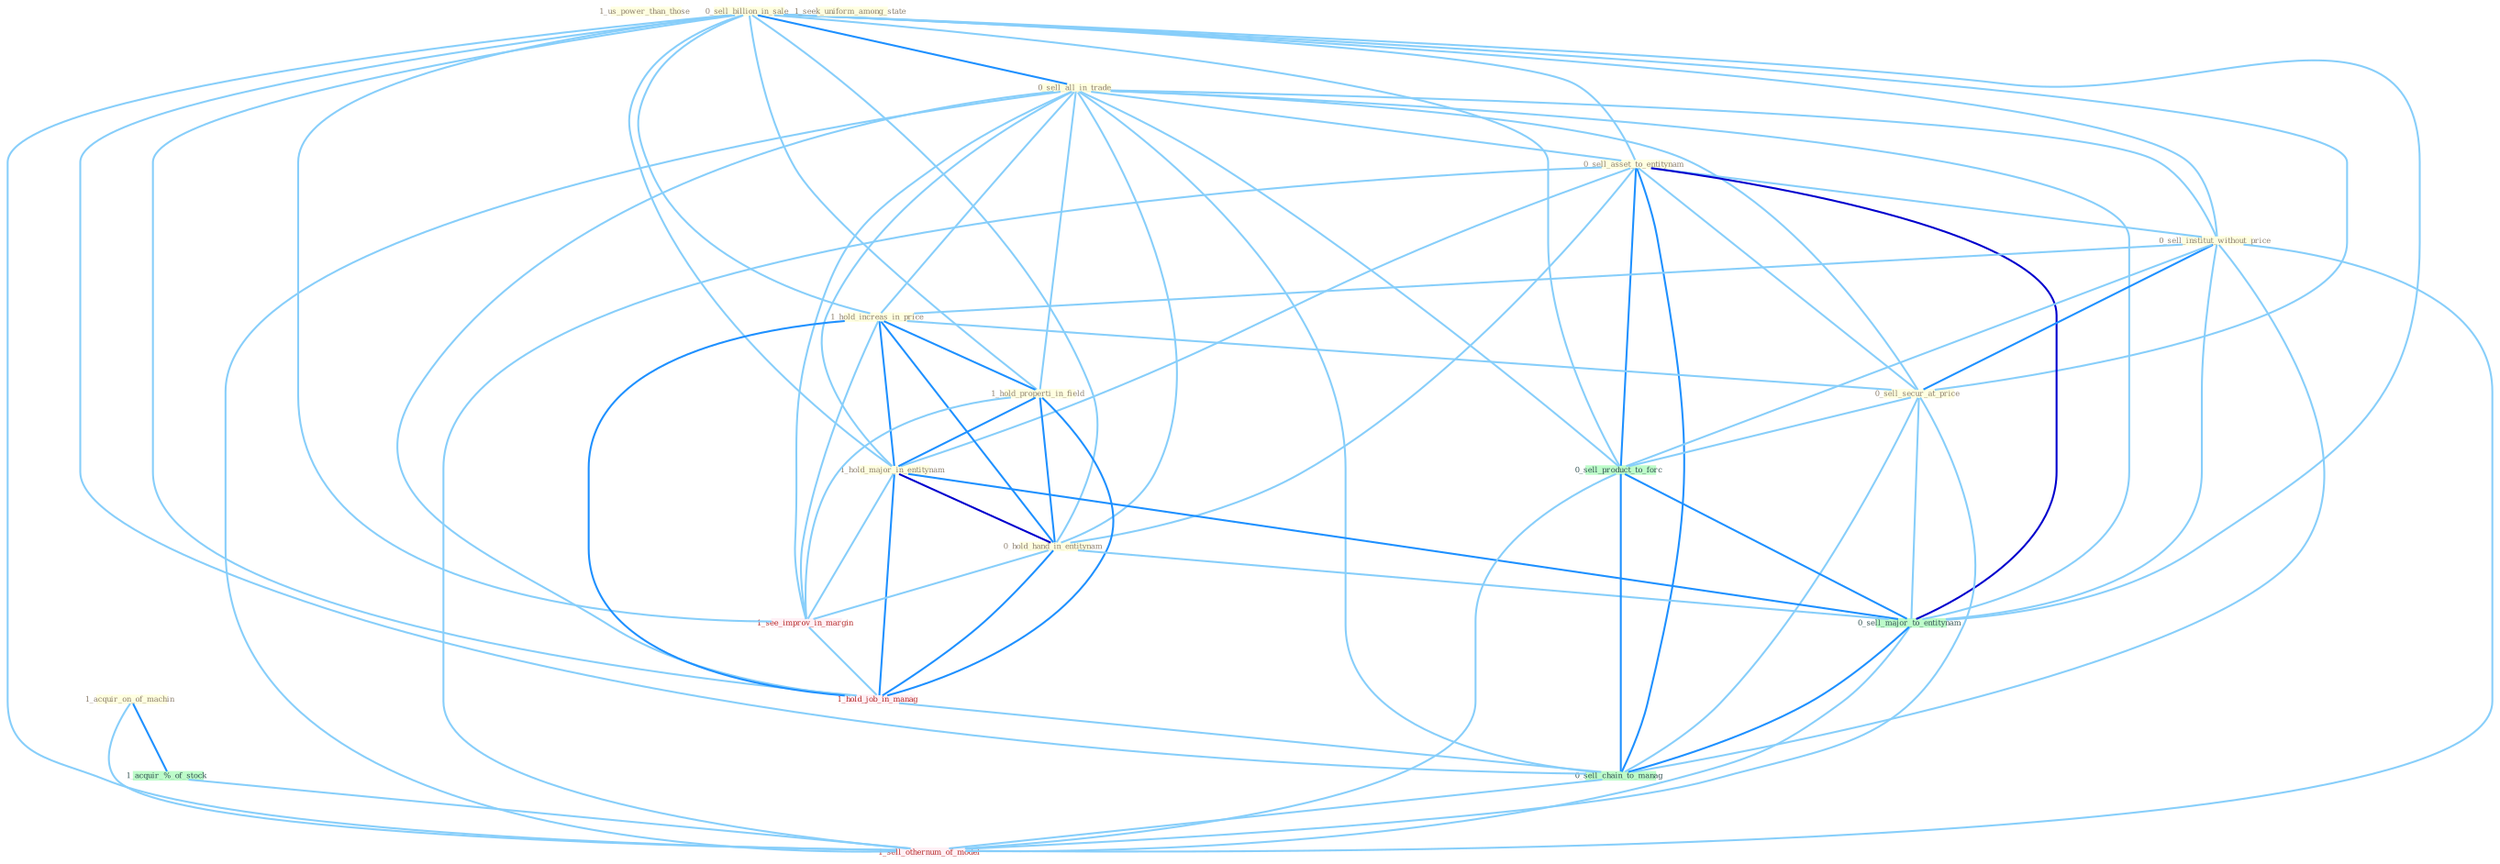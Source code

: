 Graph G{ 
    node
    [shape=polygon,style=filled,width=.5,height=.06,color="#BDFCC9",fixedsize=true,fontsize=4,
    fontcolor="#2f4f4f"];
    {node
    [color="#ffffe0", fontcolor="#8b7d6b"] "1_us_power_than_those " "0_sell_billion_in_sale " "0_sell_all_in_trade " "0_sell_asset_to_entitynam " "0_sell_institut_without_price " "1_acquir_on_of_machin " "1_hold_increas_in_price " "0_sell_secur_at_price " "1_seek_uniform_among_state " "1_hold_properti_in_field " "1_hold_major_in_entitynam " "0_hold_hand_in_entitynam "}
{node [color="#fff0f5", fontcolor="#b22222"] "1_see_improv_in_margin " "1_hold_job_in_manag " "1_sell_othernum_of_model "}
edge [color="#B0E2FF"];

	"0_sell_billion_in_sale " -- "0_sell_all_in_trade " [w="2", color="#1e90ff" , len=0.8];
	"0_sell_billion_in_sale " -- "0_sell_asset_to_entitynam " [w="1", color="#87cefa" ];
	"0_sell_billion_in_sale " -- "0_sell_institut_without_price " [w="1", color="#87cefa" ];
	"0_sell_billion_in_sale " -- "1_hold_increas_in_price " [w="1", color="#87cefa" ];
	"0_sell_billion_in_sale " -- "0_sell_secur_at_price " [w="1", color="#87cefa" ];
	"0_sell_billion_in_sale " -- "1_hold_properti_in_field " [w="1", color="#87cefa" ];
	"0_sell_billion_in_sale " -- "1_hold_major_in_entitynam " [w="1", color="#87cefa" ];
	"0_sell_billion_in_sale " -- "0_hold_hand_in_entitynam " [w="1", color="#87cefa" ];
	"0_sell_billion_in_sale " -- "1_see_improv_in_margin " [w="1", color="#87cefa" ];
	"0_sell_billion_in_sale " -- "1_hold_job_in_manag " [w="1", color="#87cefa" ];
	"0_sell_billion_in_sale " -- "0_sell_product_to_forc " [w="1", color="#87cefa" ];
	"0_sell_billion_in_sale " -- "0_sell_major_to_entitynam " [w="1", color="#87cefa" ];
	"0_sell_billion_in_sale " -- "0_sell_chain_to_manag " [w="1", color="#87cefa" ];
	"0_sell_billion_in_sale " -- "1_sell_othernum_of_model " [w="1", color="#87cefa" ];
	"0_sell_all_in_trade " -- "0_sell_asset_to_entitynam " [w="1", color="#87cefa" ];
	"0_sell_all_in_trade " -- "0_sell_institut_without_price " [w="1", color="#87cefa" ];
	"0_sell_all_in_trade " -- "1_hold_increas_in_price " [w="1", color="#87cefa" ];
	"0_sell_all_in_trade " -- "0_sell_secur_at_price " [w="1", color="#87cefa" ];
	"0_sell_all_in_trade " -- "1_hold_properti_in_field " [w="1", color="#87cefa" ];
	"0_sell_all_in_trade " -- "1_hold_major_in_entitynam " [w="1", color="#87cefa" ];
	"0_sell_all_in_trade " -- "0_hold_hand_in_entitynam " [w="1", color="#87cefa" ];
	"0_sell_all_in_trade " -- "1_see_improv_in_margin " [w="1", color="#87cefa" ];
	"0_sell_all_in_trade " -- "1_hold_job_in_manag " [w="1", color="#87cefa" ];
	"0_sell_all_in_trade " -- "0_sell_product_to_forc " [w="1", color="#87cefa" ];
	"0_sell_all_in_trade " -- "0_sell_major_to_entitynam " [w="1", color="#87cefa" ];
	"0_sell_all_in_trade " -- "0_sell_chain_to_manag " [w="1", color="#87cefa" ];
	"0_sell_all_in_trade " -- "1_sell_othernum_of_model " [w="1", color="#87cefa" ];
	"0_sell_asset_to_entitynam " -- "0_sell_institut_without_price " [w="1", color="#87cefa" ];
	"0_sell_asset_to_entitynam " -- "0_sell_secur_at_price " [w="1", color="#87cefa" ];
	"0_sell_asset_to_entitynam " -- "1_hold_major_in_entitynam " [w="1", color="#87cefa" ];
	"0_sell_asset_to_entitynam " -- "0_hold_hand_in_entitynam " [w="1", color="#87cefa" ];
	"0_sell_asset_to_entitynam " -- "0_sell_product_to_forc " [w="2", color="#1e90ff" , len=0.8];
	"0_sell_asset_to_entitynam " -- "0_sell_major_to_entitynam " [w="3", color="#0000cd" , len=0.6];
	"0_sell_asset_to_entitynam " -- "0_sell_chain_to_manag " [w="2", color="#1e90ff" , len=0.8];
	"0_sell_asset_to_entitynam " -- "1_sell_othernum_of_model " [w="1", color="#87cefa" ];
	"0_sell_institut_without_price " -- "1_hold_increas_in_price " [w="1", color="#87cefa" ];
	"0_sell_institut_without_price " -- "0_sell_secur_at_price " [w="2", color="#1e90ff" , len=0.8];
	"0_sell_institut_without_price " -- "0_sell_product_to_forc " [w="1", color="#87cefa" ];
	"0_sell_institut_without_price " -- "0_sell_major_to_entitynam " [w="1", color="#87cefa" ];
	"0_sell_institut_without_price " -- "0_sell_chain_to_manag " [w="1", color="#87cefa" ];
	"0_sell_institut_without_price " -- "1_sell_othernum_of_model " [w="1", color="#87cefa" ];
	"1_acquir_on_of_machin " -- "1_acquir_%_of_stock " [w="2", color="#1e90ff" , len=0.8];
	"1_acquir_on_of_machin " -- "1_sell_othernum_of_model " [w="1", color="#87cefa" ];
	"1_hold_increas_in_price " -- "0_sell_secur_at_price " [w="1", color="#87cefa" ];
	"1_hold_increas_in_price " -- "1_hold_properti_in_field " [w="2", color="#1e90ff" , len=0.8];
	"1_hold_increas_in_price " -- "1_hold_major_in_entitynam " [w="2", color="#1e90ff" , len=0.8];
	"1_hold_increas_in_price " -- "0_hold_hand_in_entitynam " [w="2", color="#1e90ff" , len=0.8];
	"1_hold_increas_in_price " -- "1_see_improv_in_margin " [w="1", color="#87cefa" ];
	"1_hold_increas_in_price " -- "1_hold_job_in_manag " [w="2", color="#1e90ff" , len=0.8];
	"0_sell_secur_at_price " -- "0_sell_product_to_forc " [w="1", color="#87cefa" ];
	"0_sell_secur_at_price " -- "0_sell_major_to_entitynam " [w="1", color="#87cefa" ];
	"0_sell_secur_at_price " -- "0_sell_chain_to_manag " [w="1", color="#87cefa" ];
	"0_sell_secur_at_price " -- "1_sell_othernum_of_model " [w="1", color="#87cefa" ];
	"1_hold_properti_in_field " -- "1_hold_major_in_entitynam " [w="2", color="#1e90ff" , len=0.8];
	"1_hold_properti_in_field " -- "0_hold_hand_in_entitynam " [w="2", color="#1e90ff" , len=0.8];
	"1_hold_properti_in_field " -- "1_see_improv_in_margin " [w="1", color="#87cefa" ];
	"1_hold_properti_in_field " -- "1_hold_job_in_manag " [w="2", color="#1e90ff" , len=0.8];
	"1_hold_major_in_entitynam " -- "0_hold_hand_in_entitynam " [w="3", color="#0000cd" , len=0.6];
	"1_hold_major_in_entitynam " -- "1_see_improv_in_margin " [w="1", color="#87cefa" ];
	"1_hold_major_in_entitynam " -- "1_hold_job_in_manag " [w="2", color="#1e90ff" , len=0.8];
	"1_hold_major_in_entitynam " -- "0_sell_major_to_entitynam " [w="2", color="#1e90ff" , len=0.8];
	"0_hold_hand_in_entitynam " -- "1_see_improv_in_margin " [w="1", color="#87cefa" ];
	"0_hold_hand_in_entitynam " -- "1_hold_job_in_manag " [w="2", color="#1e90ff" , len=0.8];
	"0_hold_hand_in_entitynam " -- "0_sell_major_to_entitynam " [w="1", color="#87cefa" ];
	"1_see_improv_in_margin " -- "1_hold_job_in_manag " [w="1", color="#87cefa" ];
	"1_acquir_%_of_stock " -- "1_sell_othernum_of_model " [w="1", color="#87cefa" ];
	"1_hold_job_in_manag " -- "0_sell_chain_to_manag " [w="1", color="#87cefa" ];
	"0_sell_product_to_forc " -- "0_sell_major_to_entitynam " [w="2", color="#1e90ff" , len=0.8];
	"0_sell_product_to_forc " -- "0_sell_chain_to_manag " [w="2", color="#1e90ff" , len=0.8];
	"0_sell_product_to_forc " -- "1_sell_othernum_of_model " [w="1", color="#87cefa" ];
	"0_sell_major_to_entitynam " -- "0_sell_chain_to_manag " [w="2", color="#1e90ff" , len=0.8];
	"0_sell_major_to_entitynam " -- "1_sell_othernum_of_model " [w="1", color="#87cefa" ];
	"0_sell_chain_to_manag " -- "1_sell_othernum_of_model " [w="1", color="#87cefa" ];
}